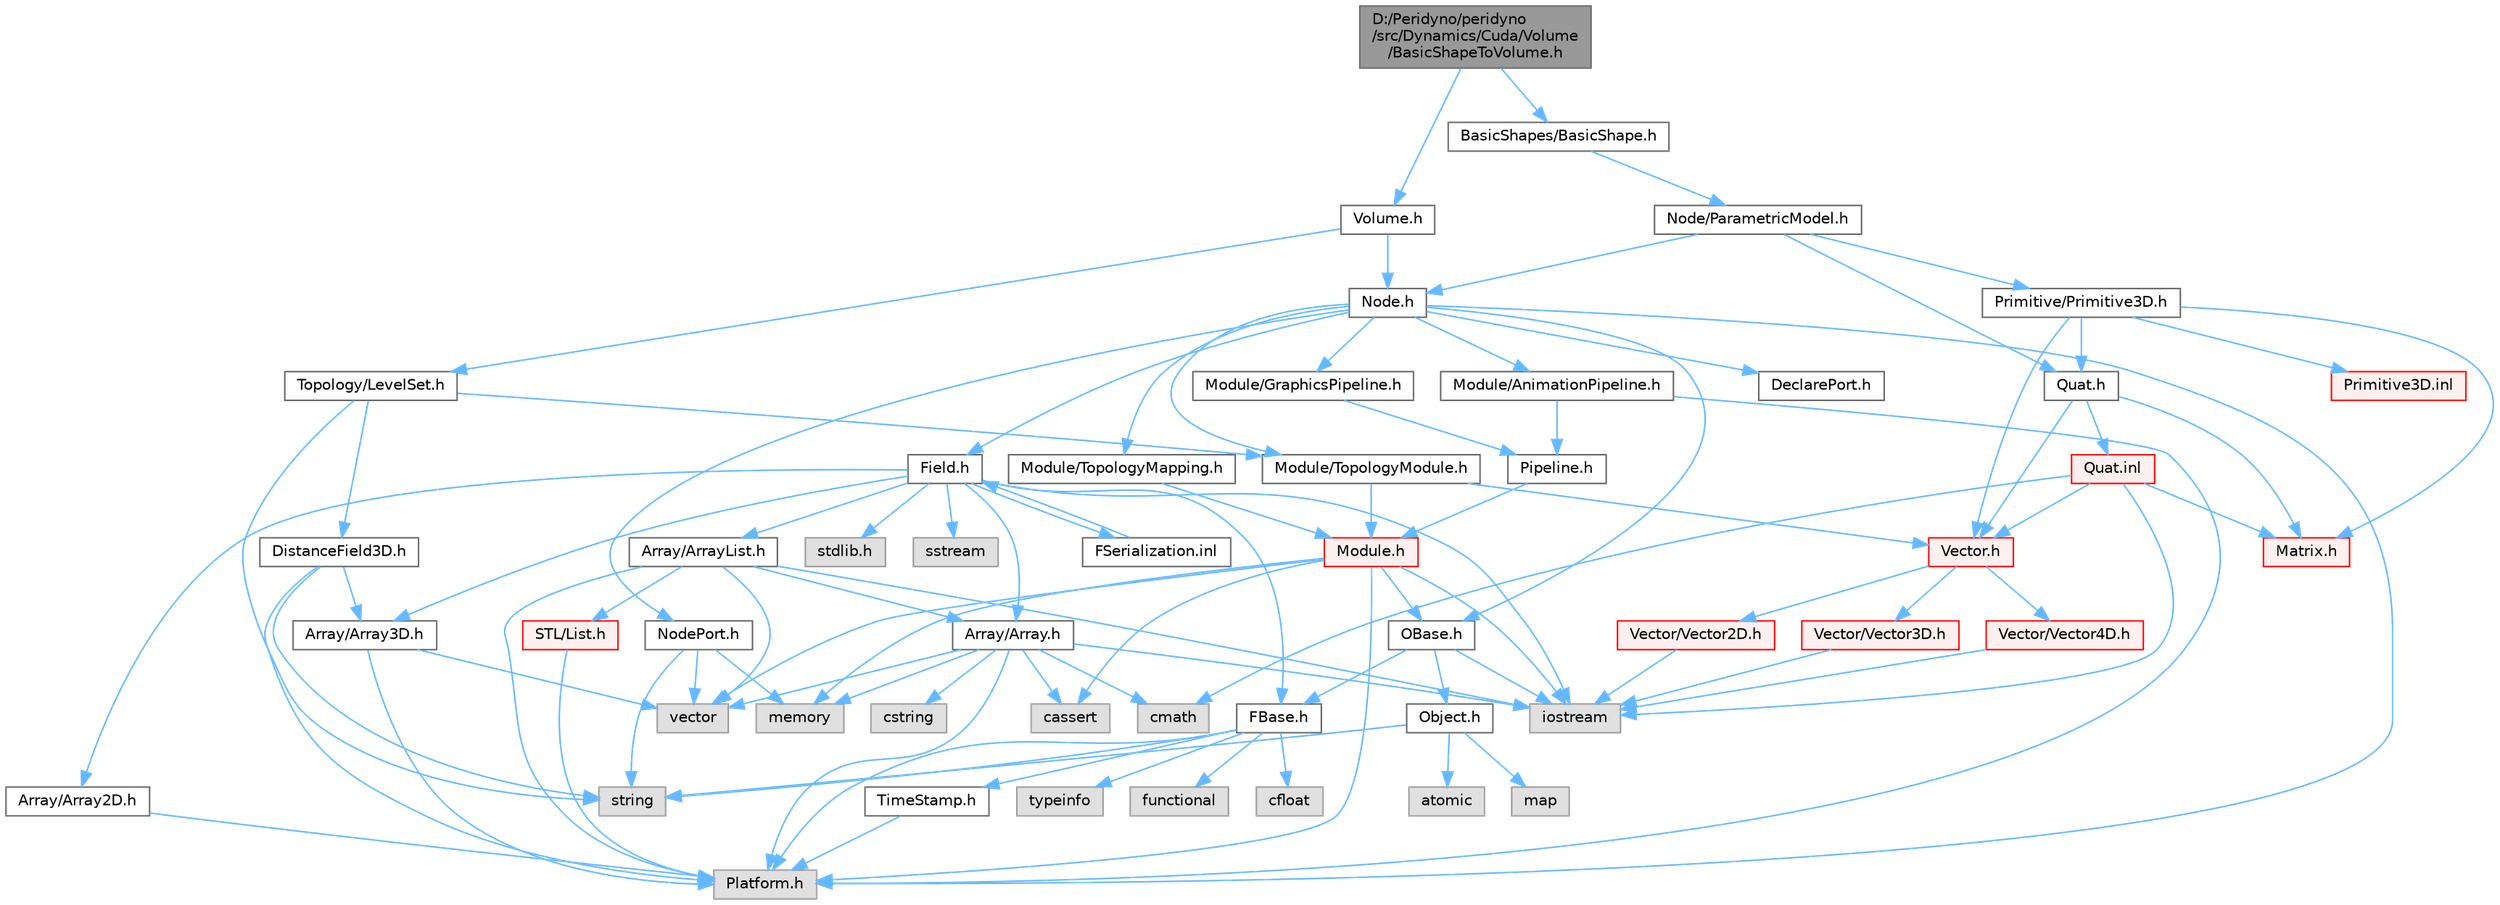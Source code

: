 digraph "D:/Peridyno/peridyno/src/Dynamics/Cuda/Volume/BasicShapeToVolume.h"
{
 // LATEX_PDF_SIZE
  bgcolor="transparent";
  edge [fontname=Helvetica,fontsize=10,labelfontname=Helvetica,labelfontsize=10];
  node [fontname=Helvetica,fontsize=10,shape=box,height=0.2,width=0.4];
  Node1 [id="Node000001",label="D:/Peridyno/peridyno\l/src/Dynamics/Cuda/Volume\l/BasicShapeToVolume.h",height=0.2,width=0.4,color="gray40", fillcolor="grey60", style="filled", fontcolor="black",tooltip=" "];
  Node1 -> Node2 [id="edge1_Node000001_Node000002",color="steelblue1",style="solid",tooltip=" "];
  Node2 [id="Node000002",label="Volume.h",height=0.2,width=0.4,color="grey40", fillcolor="white", style="filled",URL="$_volume_8h.html",tooltip=" "];
  Node2 -> Node3 [id="edge2_Node000002_Node000003",color="steelblue1",style="solid",tooltip=" "];
  Node3 [id="Node000003",label="Node.h",height=0.2,width=0.4,color="grey40", fillcolor="white", style="filled",URL="$_node_8h.html",tooltip=" "];
  Node3 -> Node4 [id="edge3_Node000003_Node000004",color="steelblue1",style="solid",tooltip=" "];
  Node4 [id="Node000004",label="OBase.h",height=0.2,width=0.4,color="grey40", fillcolor="white", style="filled",URL="$_o_base_8h.html",tooltip=" "];
  Node4 -> Node5 [id="edge4_Node000004_Node000005",color="steelblue1",style="solid",tooltip=" "];
  Node5 [id="Node000005",label="iostream",height=0.2,width=0.4,color="grey60", fillcolor="#E0E0E0", style="filled",tooltip=" "];
  Node4 -> Node6 [id="edge5_Node000004_Node000006",color="steelblue1",style="solid",tooltip=" "];
  Node6 [id="Node000006",label="FBase.h",height=0.2,width=0.4,color="grey40", fillcolor="white", style="filled",URL="$_f_base_8h.html",tooltip=" "];
  Node6 -> Node7 [id="edge6_Node000006_Node000007",color="steelblue1",style="solid",tooltip=" "];
  Node7 [id="Node000007",label="Platform.h",height=0.2,width=0.4,color="grey60", fillcolor="#E0E0E0", style="filled",tooltip=" "];
  Node6 -> Node8 [id="edge7_Node000006_Node000008",color="steelblue1",style="solid",tooltip=" "];
  Node8 [id="Node000008",label="TimeStamp.h",height=0.2,width=0.4,color="grey40", fillcolor="white", style="filled",URL="$_time_stamp_8h.html",tooltip=" "];
  Node8 -> Node7 [id="edge8_Node000008_Node000007",color="steelblue1",style="solid",tooltip=" "];
  Node6 -> Node9 [id="edge9_Node000006_Node000009",color="steelblue1",style="solid",tooltip=" "];
  Node9 [id="Node000009",label="typeinfo",height=0.2,width=0.4,color="grey60", fillcolor="#E0E0E0", style="filled",tooltip=" "];
  Node6 -> Node10 [id="edge10_Node000006_Node000010",color="steelblue1",style="solid",tooltip=" "];
  Node10 [id="Node000010",label="string",height=0.2,width=0.4,color="grey60", fillcolor="#E0E0E0", style="filled",tooltip=" "];
  Node6 -> Node11 [id="edge11_Node000006_Node000011",color="steelblue1",style="solid",tooltip=" "];
  Node11 [id="Node000011",label="functional",height=0.2,width=0.4,color="grey60", fillcolor="#E0E0E0", style="filled",tooltip=" "];
  Node6 -> Node12 [id="edge12_Node000006_Node000012",color="steelblue1",style="solid",tooltip=" "];
  Node12 [id="Node000012",label="cfloat",height=0.2,width=0.4,color="grey60", fillcolor="#E0E0E0", style="filled",tooltip=" "];
  Node4 -> Node13 [id="edge13_Node000004_Node000013",color="steelblue1",style="solid",tooltip=" "];
  Node13 [id="Node000013",label="Object.h",height=0.2,width=0.4,color="grey40", fillcolor="white", style="filled",URL="$_object_8h.html",tooltip=" "];
  Node13 -> Node10 [id="edge14_Node000013_Node000010",color="steelblue1",style="solid",tooltip=" "];
  Node13 -> Node14 [id="edge15_Node000013_Node000014",color="steelblue1",style="solid",tooltip=" "];
  Node14 [id="Node000014",label="atomic",height=0.2,width=0.4,color="grey60", fillcolor="#E0E0E0", style="filled",tooltip=" "];
  Node13 -> Node15 [id="edge16_Node000013_Node000015",color="steelblue1",style="solid",tooltip=" "];
  Node15 [id="Node000015",label="map",height=0.2,width=0.4,color="grey60", fillcolor="#E0E0E0", style="filled",tooltip=" "];
  Node3 -> Node16 [id="edge17_Node000003_Node000016",color="steelblue1",style="solid",tooltip=" "];
  Node16 [id="Node000016",label="Field.h",height=0.2,width=0.4,color="grey40", fillcolor="white", style="filled",URL="$_field_8h.html",tooltip=" "];
  Node16 -> Node5 [id="edge18_Node000016_Node000005",color="steelblue1",style="solid",tooltip=" "];
  Node16 -> Node17 [id="edge19_Node000016_Node000017",color="steelblue1",style="solid",tooltip=" "];
  Node17 [id="Node000017",label="stdlib.h",height=0.2,width=0.4,color="grey60", fillcolor="#E0E0E0", style="filled",tooltip=" "];
  Node16 -> Node18 [id="edge20_Node000016_Node000018",color="steelblue1",style="solid",tooltip=" "];
  Node18 [id="Node000018",label="sstream",height=0.2,width=0.4,color="grey60", fillcolor="#E0E0E0", style="filled",tooltip=" "];
  Node16 -> Node6 [id="edge21_Node000016_Node000006",color="steelblue1",style="solid",tooltip=" "];
  Node16 -> Node19 [id="edge22_Node000016_Node000019",color="steelblue1",style="solid",tooltip=" "];
  Node19 [id="Node000019",label="Array/Array.h",height=0.2,width=0.4,color="grey40", fillcolor="white", style="filled",URL="$_array_8h.html",tooltip=" "];
  Node19 -> Node7 [id="edge23_Node000019_Node000007",color="steelblue1",style="solid",tooltip=" "];
  Node19 -> Node20 [id="edge24_Node000019_Node000020",color="steelblue1",style="solid",tooltip=" "];
  Node20 [id="Node000020",label="cassert",height=0.2,width=0.4,color="grey60", fillcolor="#E0E0E0", style="filled",tooltip=" "];
  Node19 -> Node21 [id="edge25_Node000019_Node000021",color="steelblue1",style="solid",tooltip=" "];
  Node21 [id="Node000021",label="vector",height=0.2,width=0.4,color="grey60", fillcolor="#E0E0E0", style="filled",tooltip=" "];
  Node19 -> Node5 [id="edge26_Node000019_Node000005",color="steelblue1",style="solid",tooltip=" "];
  Node19 -> Node22 [id="edge27_Node000019_Node000022",color="steelblue1",style="solid",tooltip=" "];
  Node22 [id="Node000022",label="cstring",height=0.2,width=0.4,color="grey60", fillcolor="#E0E0E0", style="filled",tooltip=" "];
  Node19 -> Node23 [id="edge28_Node000019_Node000023",color="steelblue1",style="solid",tooltip=" "];
  Node23 [id="Node000023",label="memory",height=0.2,width=0.4,color="grey60", fillcolor="#E0E0E0", style="filled",tooltip=" "];
  Node19 -> Node24 [id="edge29_Node000019_Node000024",color="steelblue1",style="solid",tooltip=" "];
  Node24 [id="Node000024",label="cmath",height=0.2,width=0.4,color="grey60", fillcolor="#E0E0E0", style="filled",tooltip=" "];
  Node16 -> Node25 [id="edge30_Node000016_Node000025",color="steelblue1",style="solid",tooltip=" "];
  Node25 [id="Node000025",label="Array/Array2D.h",height=0.2,width=0.4,color="grey40", fillcolor="white", style="filled",URL="$_array2_d_8h.html",tooltip=" "];
  Node25 -> Node7 [id="edge31_Node000025_Node000007",color="steelblue1",style="solid",tooltip=" "];
  Node16 -> Node26 [id="edge32_Node000016_Node000026",color="steelblue1",style="solid",tooltip=" "];
  Node26 [id="Node000026",label="Array/Array3D.h",height=0.2,width=0.4,color="grey40", fillcolor="white", style="filled",URL="$_array3_d_8h.html",tooltip=" "];
  Node26 -> Node7 [id="edge33_Node000026_Node000007",color="steelblue1",style="solid",tooltip=" "];
  Node26 -> Node21 [id="edge34_Node000026_Node000021",color="steelblue1",style="solid",tooltip=" "];
  Node16 -> Node27 [id="edge35_Node000016_Node000027",color="steelblue1",style="solid",tooltip=" "];
  Node27 [id="Node000027",label="Array/ArrayList.h",height=0.2,width=0.4,color="grey40", fillcolor="white", style="filled",URL="$_array_list_8h.html",tooltip=" "];
  Node27 -> Node21 [id="edge36_Node000027_Node000021",color="steelblue1",style="solid",tooltip=" "];
  Node27 -> Node5 [id="edge37_Node000027_Node000005",color="steelblue1",style="solid",tooltip=" "];
  Node27 -> Node7 [id="edge38_Node000027_Node000007",color="steelblue1",style="solid",tooltip=" "];
  Node27 -> Node28 [id="edge39_Node000027_Node000028",color="steelblue1",style="solid",tooltip=" "];
  Node28 [id="Node000028",label="STL/List.h",height=0.2,width=0.4,color="red", fillcolor="#FFF0F0", style="filled",URL="$_list_8h.html",tooltip=" "];
  Node28 -> Node7 [id="edge40_Node000028_Node000007",color="steelblue1",style="solid",tooltip=" "];
  Node27 -> Node19 [id="edge41_Node000027_Node000019",color="steelblue1",style="solid",tooltip=" "];
  Node16 -> Node68 [id="edge42_Node000016_Node000068",color="steelblue1",style="solid",tooltip=" "];
  Node68 [id="Node000068",label="FSerialization.inl",height=0.2,width=0.4,color="grey40", fillcolor="white", style="filled",URL="$_f_serialization_8inl.html",tooltip=" "];
  Node68 -> Node16 [id="edge43_Node000068_Node000016",color="steelblue1",style="solid",tooltip=" "];
  Node3 -> Node7 [id="edge44_Node000003_Node000007",color="steelblue1",style="solid",tooltip=" "];
  Node3 -> Node69 [id="edge45_Node000003_Node000069",color="steelblue1",style="solid",tooltip=" "];
  Node69 [id="Node000069",label="DeclarePort.h",height=0.2,width=0.4,color="grey40", fillcolor="white", style="filled",URL="$_declare_port_8h.html",tooltip=" "];
  Node3 -> Node70 [id="edge46_Node000003_Node000070",color="steelblue1",style="solid",tooltip=" "];
  Node70 [id="Node000070",label="NodePort.h",height=0.2,width=0.4,color="grey40", fillcolor="white", style="filled",URL="$_node_port_8h.html",tooltip=" "];
  Node70 -> Node10 [id="edge47_Node000070_Node000010",color="steelblue1",style="solid",tooltip=" "];
  Node70 -> Node21 [id="edge48_Node000070_Node000021",color="steelblue1",style="solid",tooltip=" "];
  Node70 -> Node23 [id="edge49_Node000070_Node000023",color="steelblue1",style="solid",tooltip=" "];
  Node3 -> Node71 [id="edge50_Node000003_Node000071",color="steelblue1",style="solid",tooltip=" "];
  Node71 [id="Node000071",label="Module/TopologyModule.h",height=0.2,width=0.4,color="grey40", fillcolor="white", style="filled",URL="$_topology_module_8h.html",tooltip=" "];
  Node71 -> Node32 [id="edge51_Node000071_Node000032",color="steelblue1",style="solid",tooltip=" "];
  Node32 [id="Node000032",label="Vector.h",height=0.2,width=0.4,color="red", fillcolor="#FFF0F0", style="filled",URL="$_vector_8h.html",tooltip=" "];
  Node32 -> Node33 [id="edge52_Node000032_Node000033",color="steelblue1",style="solid",tooltip=" "];
  Node33 [id="Node000033",label="Vector/Vector2D.h",height=0.2,width=0.4,color="red", fillcolor="#FFF0F0", style="filled",URL="$_vector2_d_8h.html",tooltip=" "];
  Node33 -> Node5 [id="edge53_Node000033_Node000005",color="steelblue1",style="solid",tooltip=" "];
  Node32 -> Node39 [id="edge54_Node000032_Node000039",color="steelblue1",style="solid",tooltip=" "];
  Node39 [id="Node000039",label="Vector/Vector3D.h",height=0.2,width=0.4,color="red", fillcolor="#FFF0F0", style="filled",URL="$_vector3_d_8h.html",tooltip=" "];
  Node39 -> Node5 [id="edge55_Node000039_Node000005",color="steelblue1",style="solid",tooltip=" "];
  Node32 -> Node42 [id="edge56_Node000032_Node000042",color="steelblue1",style="solid",tooltip=" "];
  Node42 [id="Node000042",label="Vector/Vector4D.h",height=0.2,width=0.4,color="red", fillcolor="#FFF0F0", style="filled",URL="$_vector4_d_8h.html",tooltip=" "];
  Node42 -> Node5 [id="edge57_Node000042_Node000005",color="steelblue1",style="solid",tooltip=" "];
  Node71 -> Node72 [id="edge58_Node000071_Node000072",color="steelblue1",style="solid",tooltip=" "];
  Node72 [id="Node000072",label="Module.h",height=0.2,width=0.4,color="red", fillcolor="#FFF0F0", style="filled",URL="$_module_8h.html",tooltip=" "];
  Node72 -> Node7 [id="edge59_Node000072_Node000007",color="steelblue1",style="solid",tooltip=" "];
  Node72 -> Node23 [id="edge60_Node000072_Node000023",color="steelblue1",style="solid",tooltip=" "];
  Node72 -> Node21 [id="edge61_Node000072_Node000021",color="steelblue1",style="solid",tooltip=" "];
  Node72 -> Node20 [id="edge62_Node000072_Node000020",color="steelblue1",style="solid",tooltip=" "];
  Node72 -> Node5 [id="edge63_Node000072_Node000005",color="steelblue1",style="solid",tooltip=" "];
  Node72 -> Node4 [id="edge64_Node000072_Node000004",color="steelblue1",style="solid",tooltip=" "];
  Node3 -> Node92 [id="edge65_Node000003_Node000092",color="steelblue1",style="solid",tooltip=" "];
  Node92 [id="Node000092",label="Module/TopologyMapping.h",height=0.2,width=0.4,color="grey40", fillcolor="white", style="filled",URL="$_topology_mapping_8h.html",tooltip=" "];
  Node92 -> Node72 [id="edge66_Node000092_Node000072",color="steelblue1",style="solid",tooltip=" "];
  Node3 -> Node93 [id="edge67_Node000003_Node000093",color="steelblue1",style="solid",tooltip=" "];
  Node93 [id="Node000093",label="Module/AnimationPipeline.h",height=0.2,width=0.4,color="grey40", fillcolor="white", style="filled",URL="$_animation_pipeline_8h.html",tooltip=" "];
  Node93 -> Node94 [id="edge68_Node000093_Node000094",color="steelblue1",style="solid",tooltip=" "];
  Node94 [id="Node000094",label="Pipeline.h",height=0.2,width=0.4,color="grey40", fillcolor="white", style="filled",URL="$_pipeline_8h.html",tooltip=" "];
  Node94 -> Node72 [id="edge69_Node000094_Node000072",color="steelblue1",style="solid",tooltip=" "];
  Node93 -> Node7 [id="edge70_Node000093_Node000007",color="steelblue1",style="solid",tooltip=" "];
  Node3 -> Node95 [id="edge71_Node000003_Node000095",color="steelblue1",style="solid",tooltip=" "];
  Node95 [id="Node000095",label="Module/GraphicsPipeline.h",height=0.2,width=0.4,color="grey40", fillcolor="white", style="filled",URL="$_graphics_pipeline_8h.html",tooltip=" "];
  Node95 -> Node94 [id="edge72_Node000095_Node000094",color="steelblue1",style="solid",tooltip=" "];
  Node2 -> Node96 [id="edge73_Node000002_Node000096",color="steelblue1",style="solid",tooltip=" "];
  Node96 [id="Node000096",label="Topology/LevelSet.h",height=0.2,width=0.4,color="grey40", fillcolor="white", style="filled",URL="$_level_set_8h.html",tooltip=" "];
  Node96 -> Node10 [id="edge74_Node000096_Node000010",color="steelblue1",style="solid",tooltip=" "];
  Node96 -> Node71 [id="edge75_Node000096_Node000071",color="steelblue1",style="solid",tooltip=" "];
  Node96 -> Node97 [id="edge76_Node000096_Node000097",color="steelblue1",style="solid",tooltip=" "];
  Node97 [id="Node000097",label="DistanceField3D.h",height=0.2,width=0.4,color="grey40", fillcolor="white", style="filled",URL="$_distance_field3_d_8h.html",tooltip="GPU supported signed distance field."];
  Node97 -> Node10 [id="edge77_Node000097_Node000010",color="steelblue1",style="solid",tooltip=" "];
  Node97 -> Node7 [id="edge78_Node000097_Node000007",color="steelblue1",style="solid",tooltip=" "];
  Node97 -> Node26 [id="edge79_Node000097_Node000026",color="steelblue1",style="solid",tooltip=" "];
  Node1 -> Node98 [id="edge80_Node000001_Node000098",color="steelblue1",style="solid",tooltip=" "];
  Node98 [id="Node000098",label="BasicShapes/BasicShape.h",height=0.2,width=0.4,color="grey40", fillcolor="white", style="filled",URL="$_basic_shape_8h.html",tooltip=" "];
  Node98 -> Node99 [id="edge81_Node000098_Node000099",color="steelblue1",style="solid",tooltip=" "];
  Node99 [id="Node000099",label="Node/ParametricModel.h",height=0.2,width=0.4,color="grey40", fillcolor="white", style="filled",URL="$_parametric_model_8h.html",tooltip=" "];
  Node99 -> Node3 [id="edge82_Node000099_Node000003",color="steelblue1",style="solid",tooltip=" "];
  Node99 -> Node63 [id="edge83_Node000099_Node000063",color="steelblue1",style="solid",tooltip=" "];
  Node63 [id="Node000063",label="Quat.h",height=0.2,width=0.4,color="grey40", fillcolor="white", style="filled",URL="$_quat_8h.html",tooltip="Implementation of quaternion."];
  Node63 -> Node32 [id="edge84_Node000063_Node000032",color="steelblue1",style="solid",tooltip=" "];
  Node63 -> Node50 [id="edge85_Node000063_Node000050",color="steelblue1",style="solid",tooltip=" "];
  Node50 [id="Node000050",label="Matrix.h",height=0.2,width=0.4,color="red", fillcolor="#FFF0F0", style="filled",URL="$_matrix_8h.html",tooltip=" "];
  Node63 -> Node64 [id="edge86_Node000063_Node000064",color="steelblue1",style="solid",tooltip=" "];
  Node64 [id="Node000064",label="Quat.inl",height=0.2,width=0.4,color="red", fillcolor="#FFF0F0", style="filled",URL="$_quat_8inl.html",tooltip=" "];
  Node64 -> Node24 [id="edge87_Node000064_Node000024",color="steelblue1",style="solid",tooltip=" "];
  Node64 -> Node5 [id="edge88_Node000064_Node000005",color="steelblue1",style="solid",tooltip=" "];
  Node64 -> Node32 [id="edge89_Node000064_Node000032",color="steelblue1",style="solid",tooltip=" "];
  Node64 -> Node50 [id="edge90_Node000064_Node000050",color="steelblue1",style="solid",tooltip=" "];
  Node99 -> Node100 [id="edge91_Node000099_Node000100",color="steelblue1",style="solid",tooltip=" "];
  Node100 [id="Node000100",label="Primitive/Primitive3D.h",height=0.2,width=0.4,color="grey40", fillcolor="white", style="filled",URL="$_primitive3_d_8h.html",tooltip=" "];
  Node100 -> Node32 [id="edge92_Node000100_Node000032",color="steelblue1",style="solid",tooltip=" "];
  Node100 -> Node50 [id="edge93_Node000100_Node000050",color="steelblue1",style="solid",tooltip=" "];
  Node100 -> Node63 [id="edge94_Node000100_Node000063",color="steelblue1",style="solid",tooltip=" "];
  Node100 -> Node101 [id="edge95_Node000100_Node000101",color="steelblue1",style="solid",tooltip=" "];
  Node101 [id="Node000101",label="Primitive3D.inl",height=0.2,width=0.4,color="red", fillcolor="#FFF0F0", style="filled",URL="$_primitive3_d_8inl.html",tooltip=" "];
}
